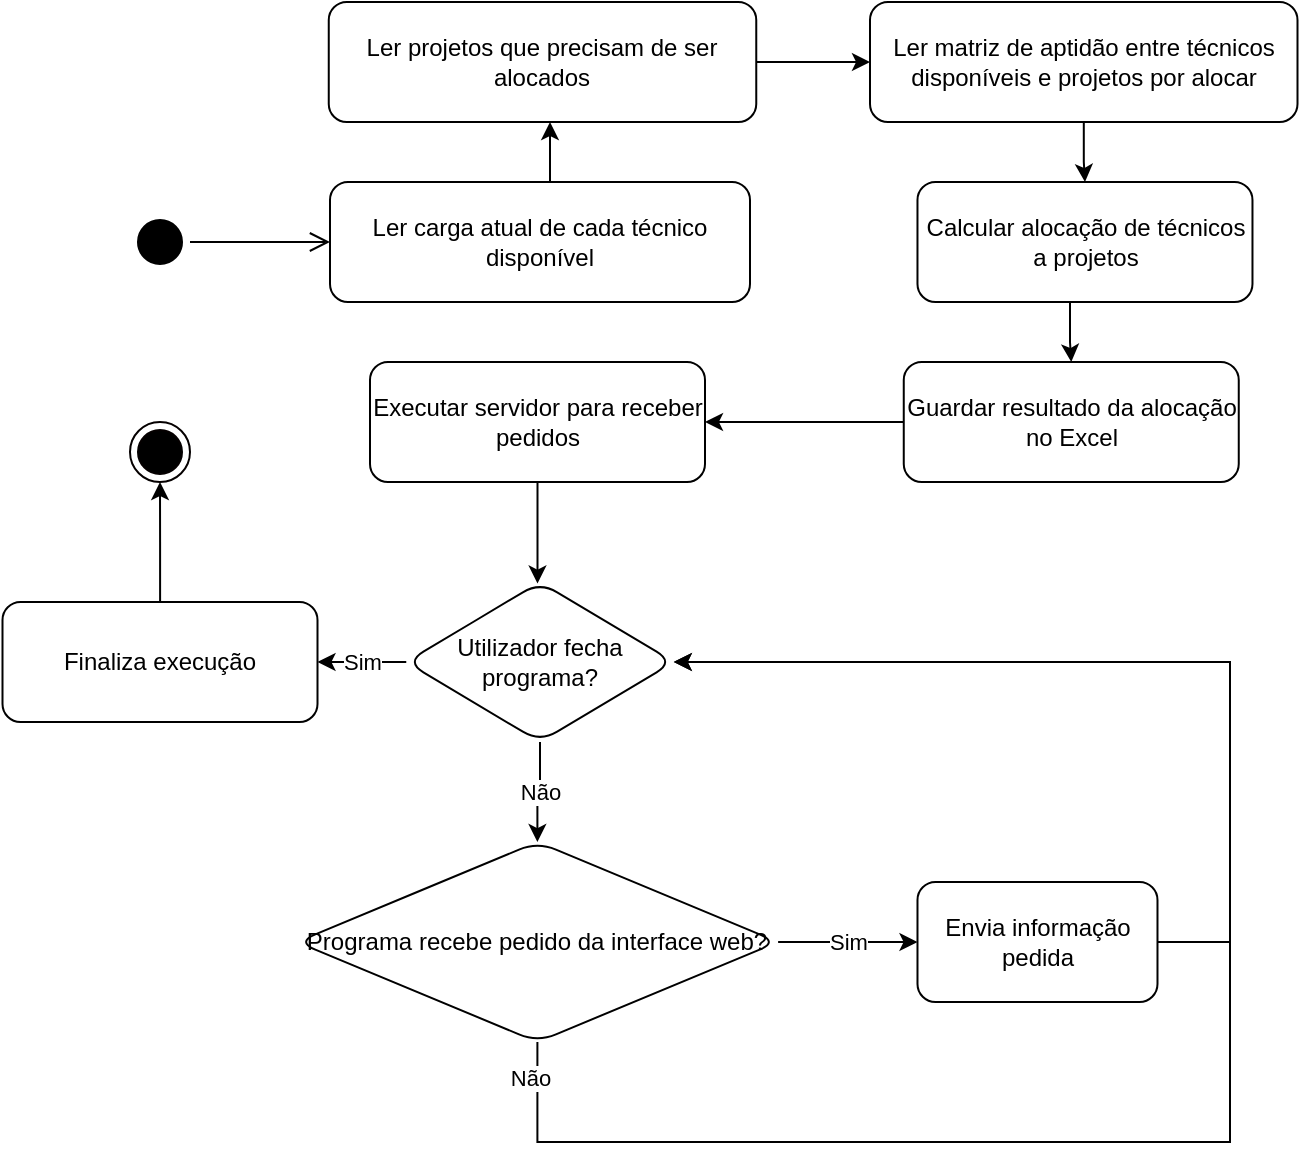 <mxfile version="22.1.8" type="device">
  <diagram name="Page-1" id="dJRBl1X2EbLSwyJ1ape2">
    <mxGraphModel dx="1235" dy="656" grid="1" gridSize="10" guides="1" tooltips="1" connect="1" arrows="1" fold="1" page="1" pageScale="1" pageWidth="850" pageHeight="1100" math="0" shadow="0">
      <root>
        <mxCell id="0" />
        <mxCell id="1" parent="0" />
        <mxCell id="x6oTIty5pOw8cirvQ3Ol-9" value="" style="ellipse;html=1;shape=startState;fillColor=#000000;strokeColor=#000000;" vertex="1" parent="1">
          <mxGeometry x="170" y="145" width="30" height="30" as="geometry" />
        </mxCell>
        <mxCell id="x6oTIty5pOw8cirvQ3Ol-10" value="" style="edgeStyle=orthogonalEdgeStyle;html=1;verticalAlign=bottom;endArrow=open;endSize=8;strokeColor=#000000;rounded=0;entryX=0;entryY=0.5;entryDx=0;entryDy=0;" edge="1" source="x6oTIty5pOw8cirvQ3Ol-9" parent="1" target="x6oTIty5pOw8cirvQ3Ol-11">
          <mxGeometry relative="1" as="geometry">
            <mxPoint x="375" y="170" as="targetPoint" />
            <Array as="points">
              <mxPoint x="200" y="155" />
              <mxPoint x="200" y="160" />
            </Array>
          </mxGeometry>
        </mxCell>
        <mxCell id="x6oTIty5pOw8cirvQ3Ol-13" value="" style="edgeStyle=orthogonalEdgeStyle;rounded=0;orthogonalLoop=1;jettySize=auto;html=1;" edge="1" parent="1" source="x6oTIty5pOw8cirvQ3Ol-11" target="x6oTIty5pOw8cirvQ3Ol-12">
          <mxGeometry relative="1" as="geometry">
            <Array as="points">
              <mxPoint x="380" y="110" />
              <mxPoint x="380" y="110" />
            </Array>
          </mxGeometry>
        </mxCell>
        <mxCell id="x6oTIty5pOw8cirvQ3Ol-11" value="&lt;div&gt;Ler carga atual de cada técnico disponível&lt;/div&gt;" style="rounded=1;whiteSpace=wrap;html=1;" vertex="1" parent="1">
          <mxGeometry x="270" y="130" width="210" height="60" as="geometry" />
        </mxCell>
        <mxCell id="x6oTIty5pOw8cirvQ3Ol-15" value="" style="edgeStyle=orthogonalEdgeStyle;rounded=0;orthogonalLoop=1;jettySize=auto;html=1;entryX=0;entryY=0.5;entryDx=0;entryDy=0;" edge="1" parent="1" source="x6oTIty5pOw8cirvQ3Ol-12" target="x6oTIty5pOw8cirvQ3Ol-14">
          <mxGeometry relative="1" as="geometry">
            <Array as="points">
              <mxPoint x="510" y="70" />
              <mxPoint x="510" y="70" />
            </Array>
          </mxGeometry>
        </mxCell>
        <mxCell id="x6oTIty5pOw8cirvQ3Ol-12" value="Ler projetos que precisam de ser alocados" style="rounded=1;whiteSpace=wrap;html=1;" vertex="1" parent="1">
          <mxGeometry x="269.38" y="40" width="213.75" height="60" as="geometry" />
        </mxCell>
        <mxCell id="x6oTIty5pOw8cirvQ3Ol-17" value="" style="edgeStyle=orthogonalEdgeStyle;rounded=0;orthogonalLoop=1;jettySize=auto;html=1;entryX=0.5;entryY=0;entryDx=0;entryDy=0;" edge="1" parent="1" source="x6oTIty5pOw8cirvQ3Ol-14" target="x6oTIty5pOw8cirvQ3Ol-16">
          <mxGeometry relative="1" as="geometry">
            <mxPoint x="647" y="128" as="targetPoint" />
            <Array as="points" />
          </mxGeometry>
        </mxCell>
        <mxCell id="x6oTIty5pOw8cirvQ3Ol-14" value="Ler matriz de aptidão entre técnicos disponíveis e projetos por alocar" style="rounded=1;whiteSpace=wrap;html=1;" vertex="1" parent="1">
          <mxGeometry x="540" y="40" width="213.75" height="60" as="geometry" />
        </mxCell>
        <mxCell id="x6oTIty5pOw8cirvQ3Ol-19" value="" style="edgeStyle=orthogonalEdgeStyle;rounded=0;orthogonalLoop=1;jettySize=auto;html=1;entryX=0.5;entryY=0;entryDx=0;entryDy=0;" edge="1" parent="1" source="x6oTIty5pOw8cirvQ3Ol-16" target="x6oTIty5pOw8cirvQ3Ol-18">
          <mxGeometry relative="1" as="geometry">
            <Array as="points">
              <mxPoint x="640" y="210" />
              <mxPoint x="641" y="210" />
            </Array>
          </mxGeometry>
        </mxCell>
        <mxCell id="x6oTIty5pOw8cirvQ3Ol-16" value="&lt;div&gt;Calcular alocação de técnicos a projetos&lt;/div&gt;" style="rounded=1;whiteSpace=wrap;html=1;" vertex="1" parent="1">
          <mxGeometry x="563.74" y="130" width="167.5" height="60" as="geometry" />
        </mxCell>
        <mxCell id="x6oTIty5pOw8cirvQ3Ol-21" value="" style="edgeStyle=orthogonalEdgeStyle;rounded=0;orthogonalLoop=1;jettySize=auto;html=1;" edge="1" parent="1" source="x6oTIty5pOw8cirvQ3Ol-18" target="x6oTIty5pOw8cirvQ3Ol-20">
          <mxGeometry relative="1" as="geometry" />
        </mxCell>
        <mxCell id="x6oTIty5pOw8cirvQ3Ol-18" value="Guardar resultado da alocação no Excel" style="rounded=1;whiteSpace=wrap;html=1;" vertex="1" parent="1">
          <mxGeometry x="556.88" y="220" width="167.5" height="60" as="geometry" />
        </mxCell>
        <mxCell id="x6oTIty5pOw8cirvQ3Ol-23" value="" style="edgeStyle=orthogonalEdgeStyle;rounded=0;orthogonalLoop=1;jettySize=auto;html=1;" edge="1" parent="1" source="x6oTIty5pOw8cirvQ3Ol-20" target="x6oTIty5pOw8cirvQ3Ol-22">
          <mxGeometry relative="1" as="geometry">
            <Array as="points">
              <mxPoint x="374" y="300" />
              <mxPoint x="374" y="300" />
            </Array>
          </mxGeometry>
        </mxCell>
        <mxCell id="x6oTIty5pOw8cirvQ3Ol-20" value="Executar servidor para receber pedidos" style="rounded=1;whiteSpace=wrap;html=1;" vertex="1" parent="1">
          <mxGeometry x="290" y="220" width="167.5" height="60" as="geometry" />
        </mxCell>
        <mxCell id="x6oTIty5pOw8cirvQ3Ol-25" value="Sim" style="edgeStyle=orthogonalEdgeStyle;rounded=0;orthogonalLoop=1;jettySize=auto;html=1;" edge="1" parent="1" source="x6oTIty5pOw8cirvQ3Ol-22" target="x6oTIty5pOw8cirvQ3Ol-24">
          <mxGeometry relative="1" as="geometry" />
        </mxCell>
        <mxCell id="x6oTIty5pOw8cirvQ3Ol-31" value="Não" style="edgeStyle=orthogonalEdgeStyle;rounded=0;orthogonalLoop=1;jettySize=auto;html=1;" edge="1" parent="1" source="x6oTIty5pOw8cirvQ3Ol-22" target="x6oTIty5pOw8cirvQ3Ol-30">
          <mxGeometry relative="1" as="geometry" />
        </mxCell>
        <mxCell id="x6oTIty5pOw8cirvQ3Ol-22" value="Utilizador fecha programa?" style="rhombus;whiteSpace=wrap;html=1;rounded=1;" vertex="1" parent="1">
          <mxGeometry x="308.13" y="330" width="133.75" height="80" as="geometry" />
        </mxCell>
        <mxCell id="x6oTIty5pOw8cirvQ3Ol-39" style="edgeStyle=orthogonalEdgeStyle;rounded=0;orthogonalLoop=1;jettySize=auto;html=1;entryX=0.5;entryY=1;entryDx=0;entryDy=0;" edge="1" parent="1" source="x6oTIty5pOw8cirvQ3Ol-24" target="x6oTIty5pOw8cirvQ3Ol-38">
          <mxGeometry relative="1" as="geometry" />
        </mxCell>
        <mxCell id="x6oTIty5pOw8cirvQ3Ol-24" value="Finaliza execução" style="whiteSpace=wrap;html=1;rounded=1;" vertex="1" parent="1">
          <mxGeometry x="106.25" y="340" width="157.5" height="60" as="geometry" />
        </mxCell>
        <mxCell id="x6oTIty5pOw8cirvQ3Ol-35" value="Sim" style="edgeStyle=orthogonalEdgeStyle;rounded=0;orthogonalLoop=1;jettySize=auto;html=1;" edge="1" parent="1" source="x6oTIty5pOw8cirvQ3Ol-30" target="x6oTIty5pOw8cirvQ3Ol-34">
          <mxGeometry relative="1" as="geometry" />
        </mxCell>
        <mxCell id="x6oTIty5pOw8cirvQ3Ol-36" value="Não" style="edgeStyle=orthogonalEdgeStyle;rounded=0;orthogonalLoop=1;jettySize=auto;html=1;entryX=1;entryY=0.5;entryDx=0;entryDy=0;" edge="1" parent="1" source="x6oTIty5pOw8cirvQ3Ol-30" target="x6oTIty5pOw8cirvQ3Ol-22">
          <mxGeometry x="-0.96" y="-4" relative="1" as="geometry">
            <Array as="points">
              <mxPoint x="374" y="610" />
              <mxPoint x="720" y="610" />
              <mxPoint x="720" y="370" />
            </Array>
            <mxPoint as="offset" />
          </mxGeometry>
        </mxCell>
        <mxCell id="x6oTIty5pOw8cirvQ3Ol-30" value="Programa recebe pedido da interface web?" style="rhombus;whiteSpace=wrap;html=1;rounded=1;" vertex="1" parent="1">
          <mxGeometry x="253.43" y="460" width="240.63" height="100" as="geometry" />
        </mxCell>
        <mxCell id="x6oTIty5pOw8cirvQ3Ol-37" style="edgeStyle=orthogonalEdgeStyle;rounded=0;orthogonalLoop=1;jettySize=auto;html=1;entryX=1;entryY=0.5;entryDx=0;entryDy=0;" edge="1" parent="1" source="x6oTIty5pOw8cirvQ3Ol-34" target="x6oTIty5pOw8cirvQ3Ol-22">
          <mxGeometry relative="1" as="geometry">
            <Array as="points">
              <mxPoint x="720" y="510" />
              <mxPoint x="720" y="370" />
            </Array>
          </mxGeometry>
        </mxCell>
        <mxCell id="x6oTIty5pOw8cirvQ3Ol-34" value="&lt;div&gt;Envia informação pedida&lt;/div&gt;" style="whiteSpace=wrap;html=1;rounded=1;" vertex="1" parent="1">
          <mxGeometry x="563.745" y="480" width="120" height="60" as="geometry" />
        </mxCell>
        <mxCell id="x6oTIty5pOw8cirvQ3Ol-38" value="" style="ellipse;html=1;shape=endState;fillColor=#000000;strokeColor=#050000;" vertex="1" parent="1">
          <mxGeometry x="170" y="250" width="30" height="30" as="geometry" />
        </mxCell>
      </root>
    </mxGraphModel>
  </diagram>
</mxfile>

